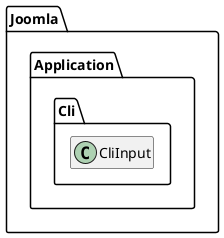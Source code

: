 @startuml
set namespaceSeparator \\
hide members
hide << alias >> circle

class Joomla\\Application\\Cli\\CliInput
@enduml
